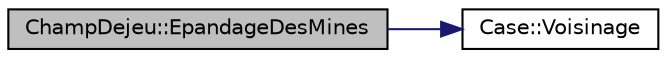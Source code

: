 digraph "ChampDejeu::EpandageDesMines"
{
 // LATEX_PDF_SIZE
  edge [fontname="Helvetica",fontsize="10",labelfontname="Helvetica",labelfontsize="10"];
  node [fontname="Helvetica",fontsize="10",shape=record];
  rankdir="LR";
  Node1 [label="ChampDejeu::EpandageDesMines",height=0.2,width=0.4,color="black", fillcolor="grey75", style="filled", fontcolor="black",tooltip=" "];
  Node1 -> Node2 [color="midnightblue",fontsize="10",style="solid",fontname="Helvetica"];
  Node2 [label="Case::Voisinage",height=0.2,width=0.4,color="black", fillcolor="white", style="filled",URL="$class_case.html#a1c312c3a5f09d9cc6c6107b667833754",tooltip=" "];
}
